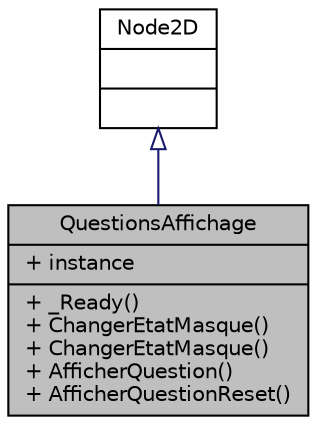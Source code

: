 digraph "QuestionsAffichage"
{
 // LATEX_PDF_SIZE
  edge [fontname="Helvetica",fontsize="10",labelfontname="Helvetica",labelfontsize="10"];
  node [fontname="Helvetica",fontsize="10",shape=record];
  Node1 [label="{QuestionsAffichage\n|+ instance\l|+ _Ready()\l+ ChangerEtatMasque()\l+ ChangerEtatMasque()\l+ AfficherQuestion()\l+ AfficherQuestionReset()\l}",height=0.2,width=0.4,color="black", fillcolor="grey75", style="filled", fontcolor="black",tooltip=" "];
  Node2 -> Node1 [dir="back",color="midnightblue",fontsize="10",style="solid",arrowtail="onormal"];
  Node2 [label="{Node2D\n||}",height=0.2,width=0.4,color="black", fillcolor="white", style="filled",tooltip=" "];
}
